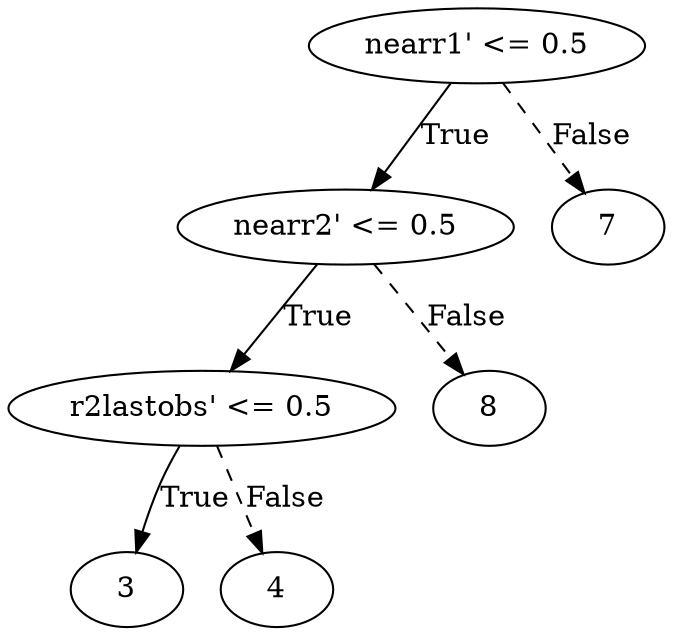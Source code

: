 digraph {
0 [label="nearr1' <= 0.5"];
1 [label="nearr2' <= 0.5"];
2 [label="r2lastobs' <= 0.5"];
3 [label="3"];
2 -> 3 [label="True"];
4 [label="4"];
2 -> 4 [style="dashed", label="False"];
1 -> 2 [label="True"];
5 [label="8"];
1 -> 5 [style="dashed", label="False"];
0 -> 1 [label="True"];
6 [label="7"];
0 -> 6 [style="dashed", label="False"];

}
